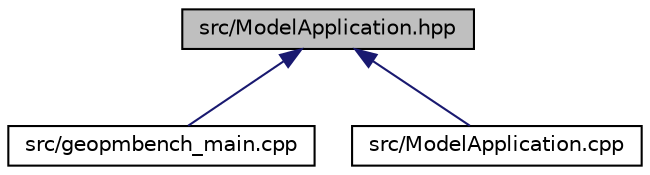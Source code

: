 digraph "src/ModelApplication.hpp"
{
  edge [fontname="Helvetica",fontsize="10",labelfontname="Helvetica",labelfontsize="10"];
  node [fontname="Helvetica",fontsize="10",shape=record];
  Node5 [label="src/ModelApplication.hpp",height=0.2,width=0.4,color="black", fillcolor="grey75", style="filled", fontcolor="black"];
  Node5 -> Node6 [dir="back",color="midnightblue",fontsize="10",style="solid",fontname="Helvetica"];
  Node6 [label="src/geopmbench_main.cpp",height=0.2,width=0.4,color="black", fillcolor="white", style="filled",URL="$geopmbench__main_8cpp.html"];
  Node5 -> Node7 [dir="back",color="midnightblue",fontsize="10",style="solid",fontname="Helvetica"];
  Node7 [label="src/ModelApplication.cpp",height=0.2,width=0.4,color="black", fillcolor="white", style="filled",URL="$_model_application_8cpp.html"];
}
